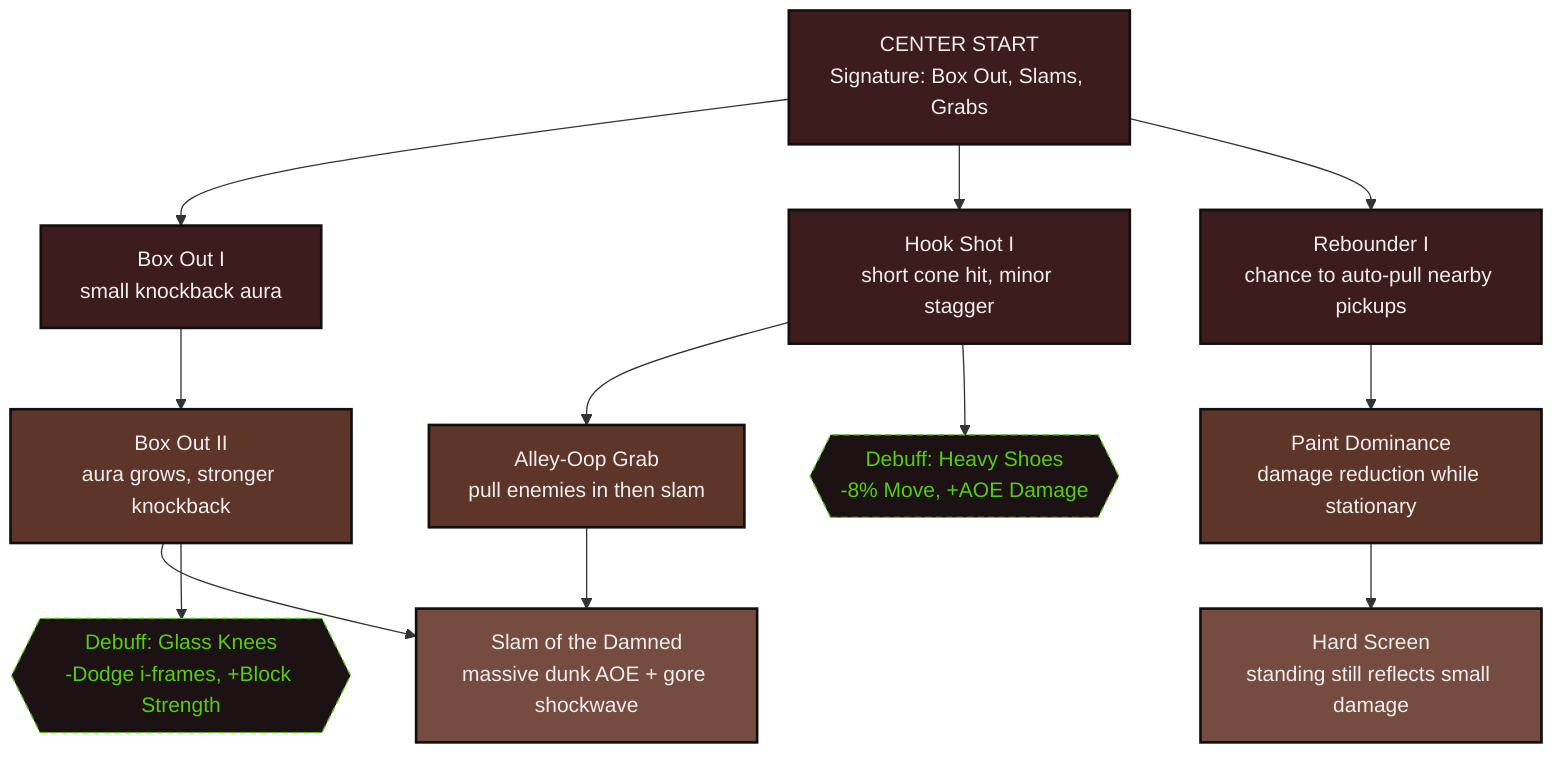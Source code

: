 flowchart TB
  %% Center – Control / AOE Slams
  classDef early fill:#3c1c1c,stroke:#12100e,color:#eee,stroke-width:2px;
  classDef mid fill:#5d3529,stroke:#12100e,color:#eee,stroke-width:2px;
  classDef cap fill:#754c3f,stroke:#12100e,color:#eee,stroke-width:2px;
  classDef debuff fill:#1c1214,stroke:#57cc11,color:#57cc11,stroke-dasharray: 5 3;

  A[CENTER START<br/>Signature: Box Out, Slams, Grabs]:::early

  %% Early
  E1[Box Out I<br/>small knockback aura]:::early
  E2[Hook Shot I<br/>short cone hit, minor stagger]:::early
  E3[Rebounder I<br/>chance to auto-pull nearby pickups]:::early
  D1{{Debuff: Heavy Shoes<br/>-8% Move, +AOE Damage}}:::debuff

  %% Mid
  M1[Box Out II<br/>aura grows, stronger knockback]:::mid
  M2[Alley-Oop Grab<br/>pull enemies in then slam]:::mid
  M3[Paint Dominance<br/>damage reduction while stationary]:::mid
  D2{{Debuff: Glass Knees<br/>-Dodge i-frames, +Block Strength}}:::debuff

  %% Capstone
  C1[Slam of the Damned<br/>massive dunk AOE + gore shockwave]:::cap
  C2[Hard Screen<br/>standing still reflects small damage]:::cap

  A --> E1 --> M1 --> C1
  A --> E2 --> M2 --> C1
  A --> E3 --> M3 --> C2
  E2 --> D1
  M1 --> D2